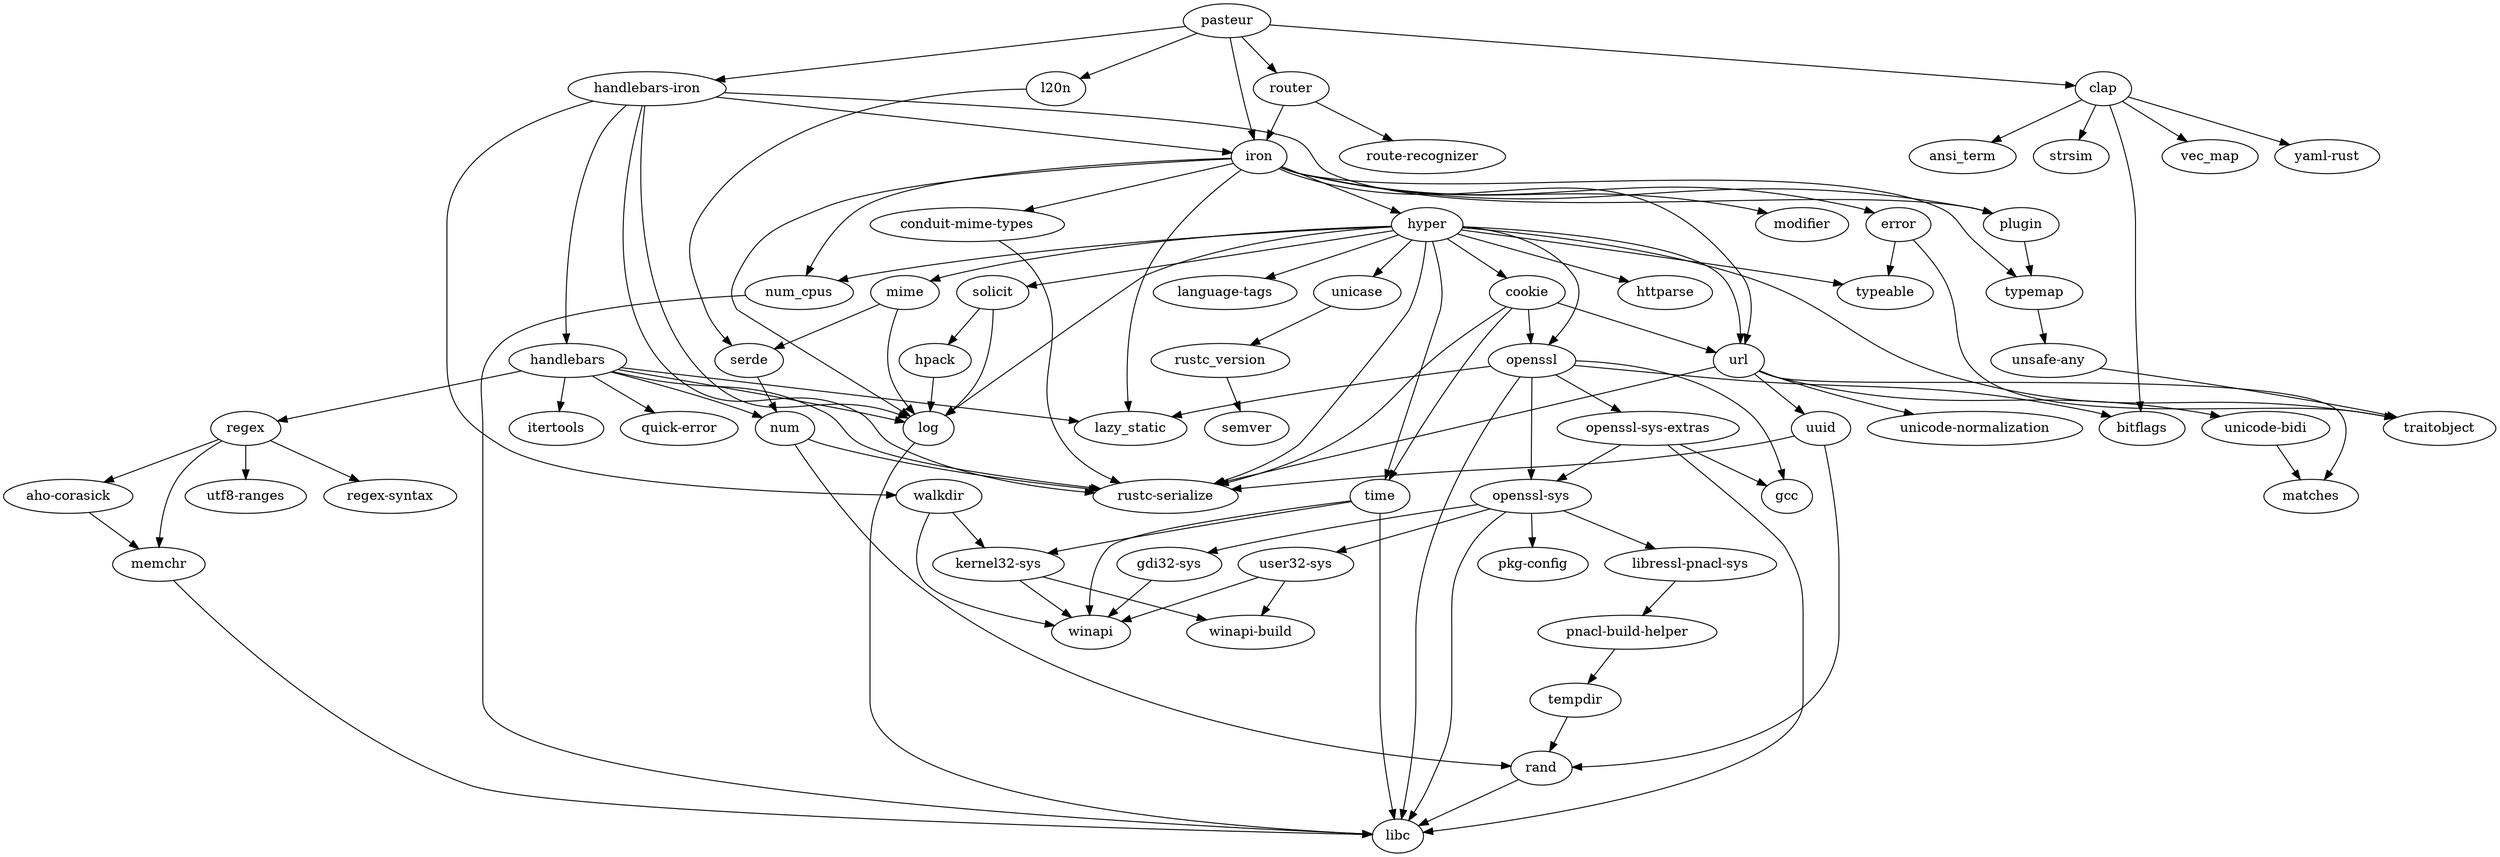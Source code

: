 digraph dependencies {
	N0[label="pasteur"];
	N1[label="clap"];
	N2[label="handlebars-iron"];
	N3[label="iron"];
	N4[label="l20n"];
	N5[label="router"];
	N6[label="aho-corasick"];
	N7[label="memchr"];
	N8[label="ansi_term"];
	N9[label="bitflags"];
	N10[label="strsim"];
	N11[label="vec_map"];
	N12[label="yaml-rust"];
	N13[label="conduit-mime-types"];
	N14[label="rustc-serialize"];
	N15[label="cookie"];
	N16[label="openssl"];
	N17[label="time"];
	N18[label="url"];
	N19[label="error"];
	N20[label="traitobject"];
	N21[label="typeable"];
	N22[label="gcc"];
	N23[label="gdi32-sys"];
	N24[label="winapi"];
	N25[label="handlebars"];
	N26[label="itertools"];
	N27[label="lazy_static"];
	N28[label="log"];
	N29[label="num"];
	N30[label="quick-error"];
	N31[label="regex"];
	N32[label="plugin"];
	N33[label="walkdir"];
	N34[label="hpack"];
	N35[label="httparse"];
	N36[label="hyper"];
	N37[label="language-tags"];
	N38[label="mime"];
	N39[label="num_cpus"];
	N40[label="solicit"];
	N41[label="unicase"];
	N42[label="modifier"];
	N43[label="typemap"];
	N44[label="kernel32-sys"];
	N45[label="winapi-build"];
	N46[label="serde"];
	N47[label="libc"];
	N48[label="libressl-pnacl-sys"];
	N49[label="pnacl-build-helper"];
	N50[label="matches"];
	N51[label="rand"];
	N52[label="openssl-sys"];
	N53[label="openssl-sys-extras"];
	N54[label="pkg-config"];
	N55[label="user32-sys"];
	N56[label="tempdir"];
	N57[label="regex-syntax"];
	N58[label="utf8-ranges"];
	N59[label="route-recognizer"];
	N60[label="rustc_version"];
	N61[label="semver"];
	N62[label="unsafe-any"];
	N63[label="unicode-bidi"];
	N64[label="unicode-normalization"];
	N65[label="uuid"];
	N0 -> N1[label=""];
	N0 -> N2[label=""];
	N0 -> N3[label=""];
	N0 -> N4[label=""];
	N0 -> N5[label=""];
	N1 -> N8[label=""];
	N1 -> N9[label=""];
	N1 -> N10[label=""];
	N1 -> N11[label=""];
	N1 -> N12[label=""];
	N2 -> N3[label=""];
	N2 -> N14[label=""];
	N2 -> N25[label=""];
	N2 -> N28[label=""];
	N2 -> N32[label=""];
	N2 -> N33[label=""];
	N3 -> N13[label=""];
	N3 -> N18[label=""];
	N3 -> N19[label=""];
	N3 -> N27[label=""];
	N3 -> N28[label=""];
	N3 -> N32[label=""];
	N3 -> N36[label=""];
	N3 -> N39[label=""];
	N3 -> N42[label=""];
	N3 -> N43[label=""];
	N4 -> N46[label=""];
	N5 -> N3[label=""];
	N5 -> N59[label=""];
	N6 -> N7[label=""];
	N7 -> N47[label=""];
	N13 -> N14[label=""];
	N15 -> N14[label=""];
	N15 -> N16[label=""];
	N15 -> N17[label=""];
	N15 -> N18[label=""];
	N16 -> N9[label=""];
	N16 -> N22[label=""];
	N16 -> N27[label=""];
	N16 -> N47[label=""];
	N16 -> N52[label=""];
	N16 -> N53[label=""];
	N17 -> N24[label=""];
	N17 -> N44[label=""];
	N17 -> N47[label=""];
	N18 -> N14[label=""];
	N18 -> N50[label=""];
	N18 -> N63[label=""];
	N18 -> N64[label=""];
	N18 -> N65[label=""];
	N19 -> N20[label=""];
	N19 -> N21[label=""];
	N23 -> N24[label=""];
	N25 -> N14[label=""];
	N25 -> N26[label=""];
	N25 -> N27[label=""];
	N25 -> N28[label=""];
	N25 -> N29[label=""];
	N25 -> N30[label=""];
	N25 -> N31[label=""];
	N28 -> N47[label=""];
	N29 -> N14[label=""];
	N29 -> N51[label=""];
	N31 -> N6[label=""];
	N31 -> N7[label=""];
	N31 -> N57[label=""];
	N31 -> N58[label=""];
	N32 -> N43[label=""];
	N33 -> N24[label=""];
	N33 -> N44[label=""];
	N34 -> N28[label=""];
	N36 -> N14[label=""];
	N36 -> N15[label=""];
	N36 -> N16[label=""];
	N36 -> N17[label=""];
	N36 -> N18[label=""];
	N36 -> N20[label=""];
	N36 -> N21[label=""];
	N36 -> N28[label=""];
	N36 -> N35[label=""];
	N36 -> N37[label=""];
	N36 -> N38[label=""];
	N36 -> N39[label=""];
	N36 -> N40[label=""];
	N36 -> N41[label=""];
	N38 -> N28[label=""];
	N38 -> N46[label=""];
	N39 -> N47[label=""];
	N40 -> N28[label=""];
	N40 -> N34[label=""];
	N41 -> N60[label=""];
	N43 -> N62[label=""];
	N44 -> N24[label=""];
	N44 -> N45[label=""];
	N46 -> N29[label=""];
	N48 -> N49[label=""];
	N49 -> N56[label=""];
	N51 -> N47[label=""];
	N52 -> N23[label=""];
	N52 -> N47[label=""];
	N52 -> N48[label=""];
	N52 -> N54[label=""];
	N52 -> N55[label=""];
	N53 -> N22[label=""];
	N53 -> N47[label=""];
	N53 -> N52[label=""];
	N55 -> N24[label=""];
	N55 -> N45[label=""];
	N56 -> N51[label=""];
	N60 -> N61[label=""];
	N62 -> N20[label=""];
	N63 -> N50[label=""];
	N65 -> N14[label=""];
	N65 -> N51[label=""];
}
